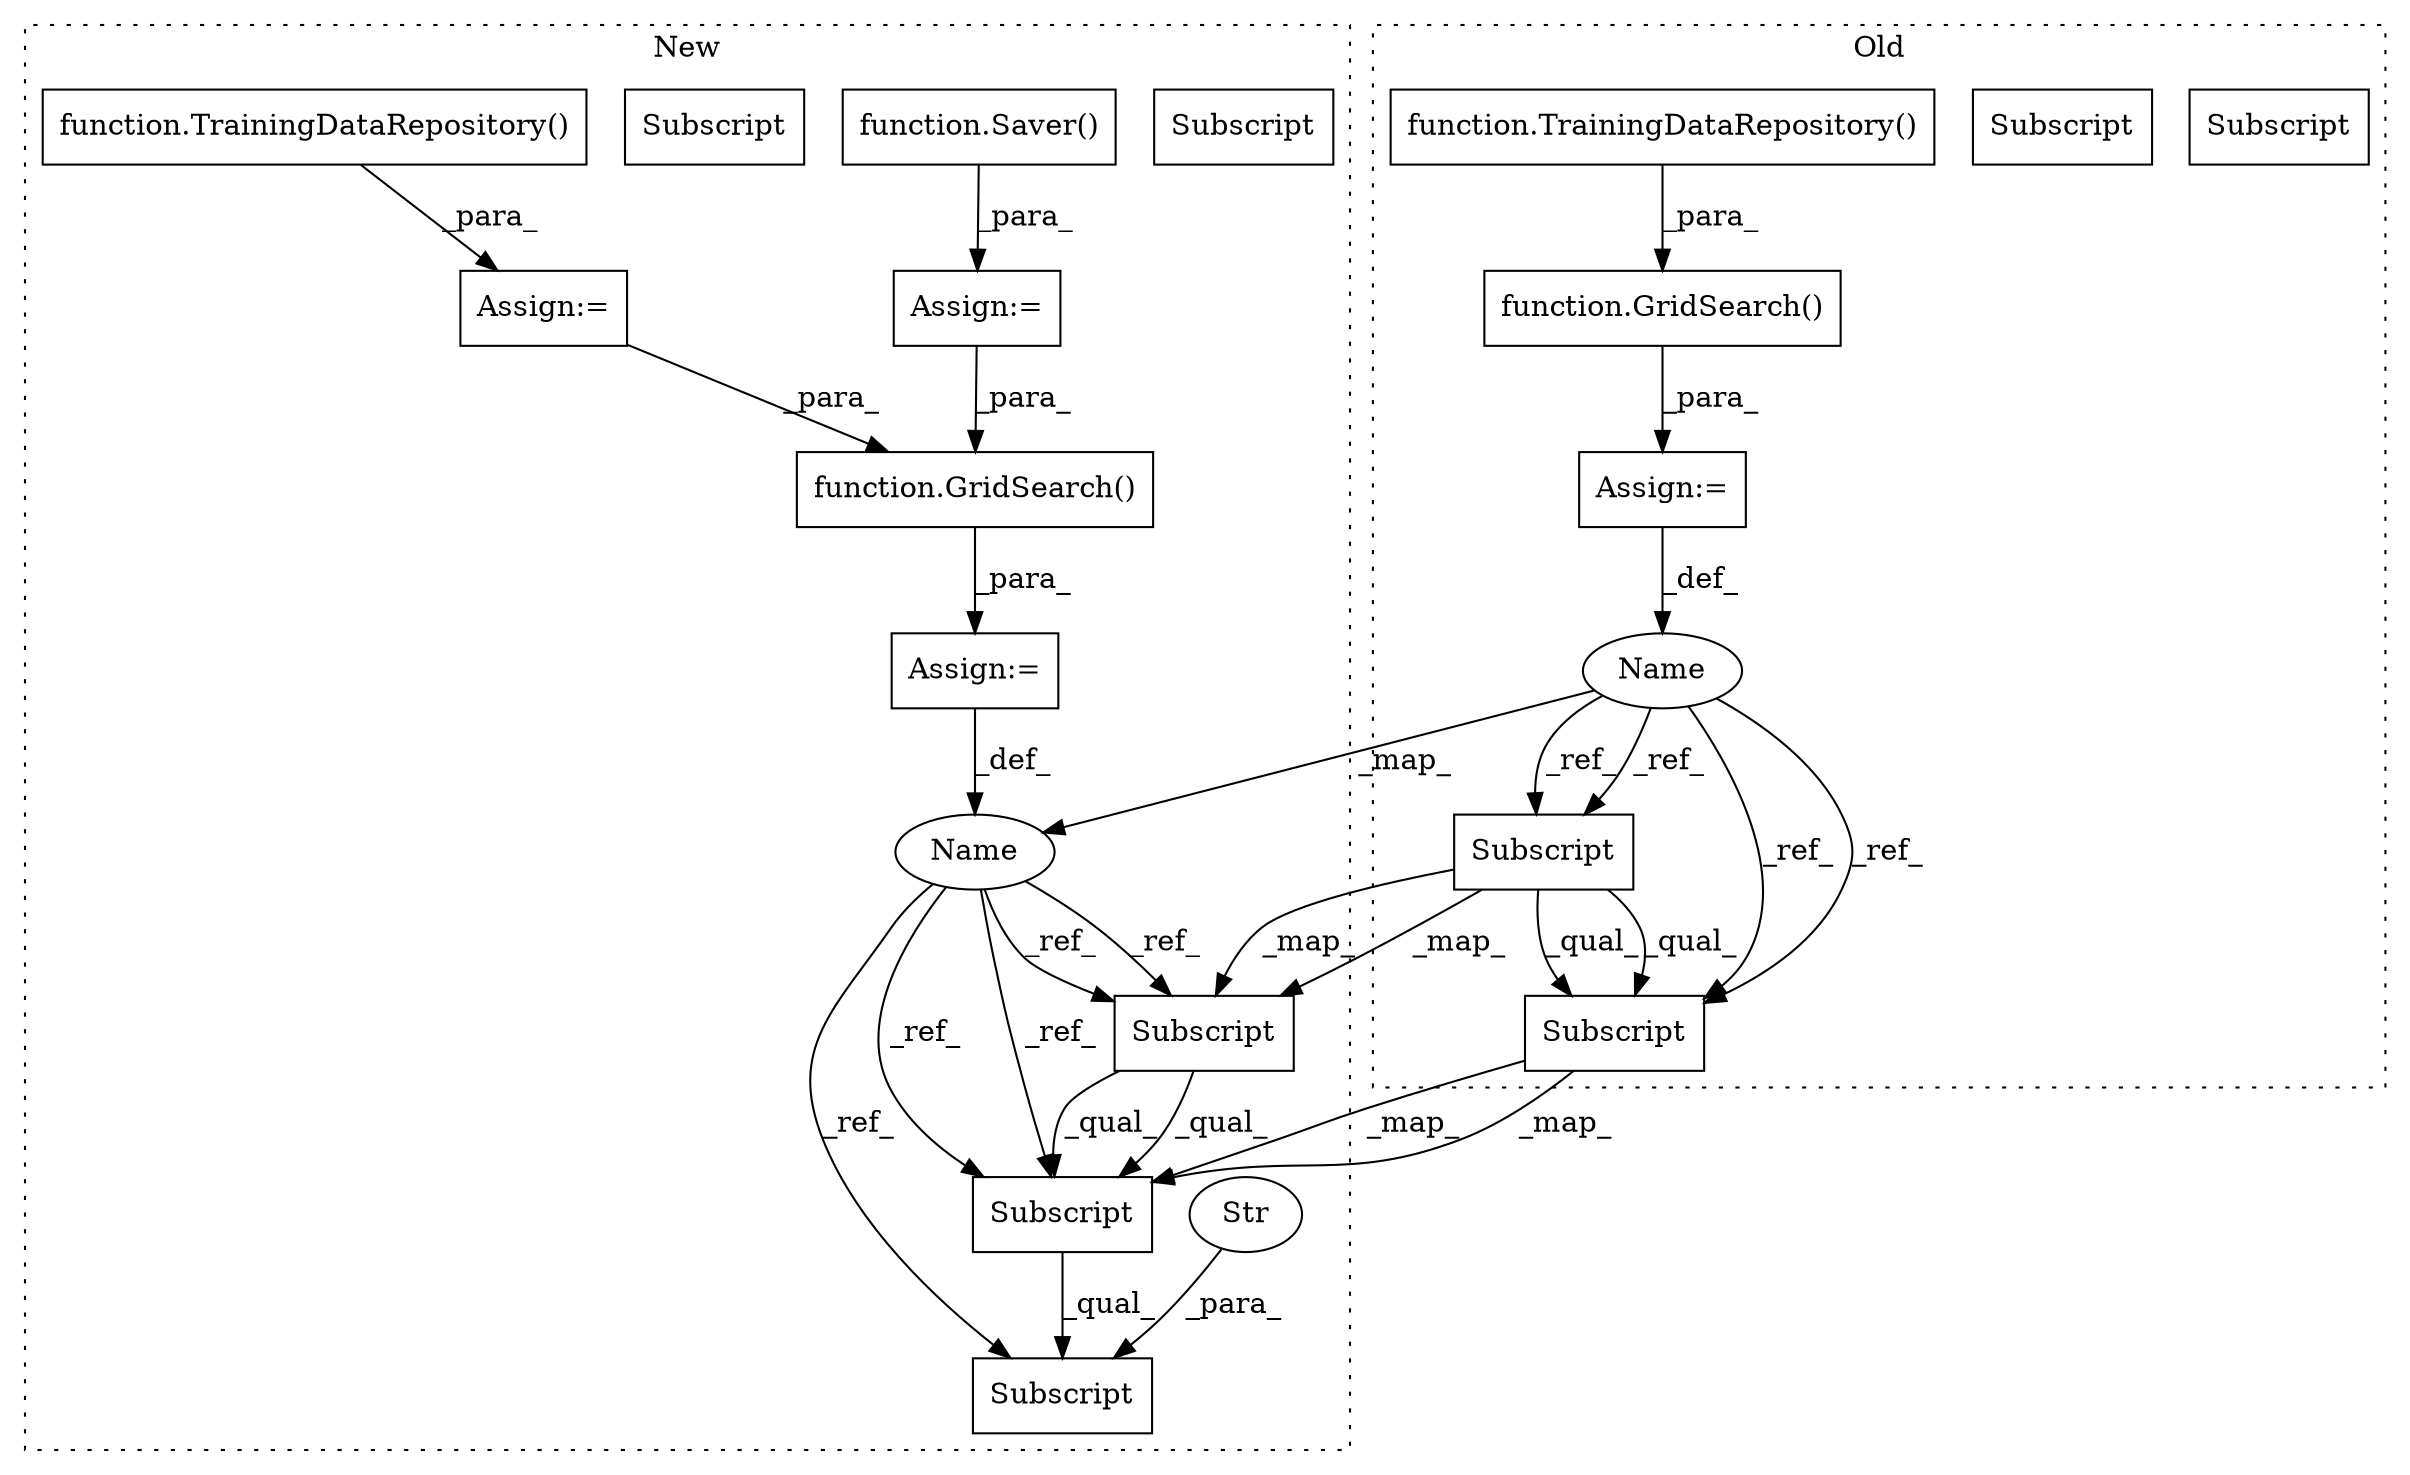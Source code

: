 digraph G {
subgraph cluster0 {
1 [label="function.GridSearch()" a="75" s="2789,2849" l="11,1" shape="box"];
4 [label="Assign:=" a="68" s="2786" l="3" shape="box"];
6 [label="Name" a="87" s="3302" l="6" shape="ellipse"];
8 [label="Subscript" a="63" s="3671,0" l="37,0" shape="box"];
11 [label="Subscript" a="63" s="3671,0" l="19,0" shape="box"];
13 [label="function.TrainingDataRepository()" a="75" s="2667,2714" l="23,1" shape="box"];
18 [label="Subscript" a="63" s="3671,0" l="37,0" shape="box"];
19 [label="Subscript" a="63" s="3671,0" l="19,0" shape="box"];
label = "Old";
style="dotted";
}
subgraph cluster1 {
2 [label="Subscript" a="63" s="3961,0" l="52,0" shape="box"];
3 [label="Str" a="66" s="3999" l="13" shape="ellipse"];
5 [label="Name" a="87" s="3592" l="6" shape="ellipse"];
7 [label="Subscript" a="63" s="3961,0" l="37,0" shape="box"];
9 [label="function.Saver()" a="75" s="3019,3048" l="6,1" shape="box"];
10 [label="Subscript" a="63" s="3961,0" l="19,0" shape="box"];
12 [label="function.GridSearch()" a="75" s="3072,3139" l="11,1" shape="box"];
14 [label="function.TrainingDataRepository()" a="75" s="2898,2950" l="23,1" shape="box"];
15 [label="Assign:=" a="68" s="3016" l="3" shape="box"];
16 [label="Assign:=" a="68" s="3069" l="3" shape="box"];
17 [label="Assign:=" a="68" s="2895" l="3" shape="box"];
20 [label="Subscript" a="63" s="3961,0" l="37,0" shape="box"];
21 [label="Subscript" a="63" s="3961,0" l="19,0" shape="box"];
label = "New";
style="dotted";
}
1 -> 4 [label="_para_"];
3 -> 2 [label="_para_"];
4 -> 6 [label="_def_"];
5 -> 20 [label="_ref_"];
5 -> 21 [label="_ref_"];
5 -> 21 [label="_ref_"];
5 -> 2 [label="_ref_"];
5 -> 20 [label="_ref_"];
6 -> 19 [label="_ref_"];
6 -> 18 [label="_ref_"];
6 -> 18 [label="_ref_"];
6 -> 19 [label="_ref_"];
6 -> 5 [label="_map_"];
9 -> 15 [label="_para_"];
12 -> 16 [label="_para_"];
13 -> 1 [label="_para_"];
14 -> 17 [label="_para_"];
15 -> 12 [label="_para_"];
16 -> 5 [label="_def_"];
17 -> 12 [label="_para_"];
18 -> 20 [label="_map_"];
18 -> 20 [label="_map_"];
19 -> 18 [label="_qual_"];
19 -> 21 [label="_map_"];
19 -> 21 [label="_map_"];
19 -> 18 [label="_qual_"];
20 -> 2 [label="_qual_"];
21 -> 20 [label="_qual_"];
21 -> 20 [label="_qual_"];
}